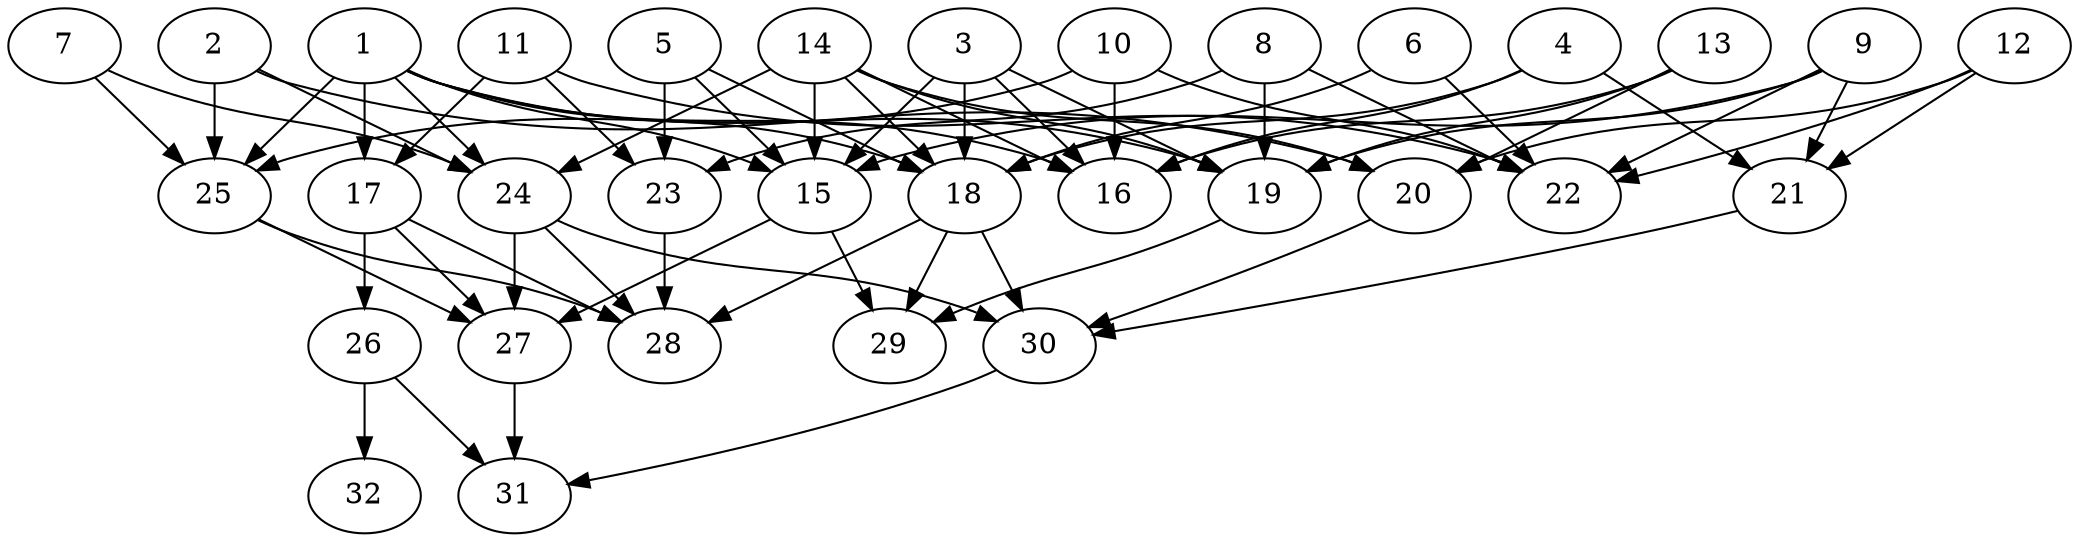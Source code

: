 // DAG (tier=2-normal, mode=data, n=32, ccr=0.403, fat=0.691, density=0.453, regular=0.419, jump=0.118, mindata=2097152, maxdata=16777216)
// DAG automatically generated by daggen at Sun Aug 24 16:33:34 2025
// /home/ermia/Project/Environments/daggen/bin/daggen --dot --ccr 0.403 --fat 0.691 --regular 0.419 --density 0.453 --jump 0.118 --mindata 2097152 --maxdata 16777216 -n 32 
digraph G {
  1 [size="120387525551274852352", alpha="0.11", expect_size="60193762775637426176"]
  1 -> 15 [size ="195049262415872"]
  1 -> 16 [size ="195049262415872"]
  1 -> 17 [size ="195049262415872"]
  1 -> 18 [size ="195049262415872"]
  1 -> 19 [size ="195049262415872"]
  1 -> 24 [size ="195049262415872"]
  1 -> 25 [size ="195049262415872"]
  2 [size="358031498184585920", alpha="0.09", expect_size="179015749092292960"]
  2 -> 20 [size ="489767879835648"]
  2 -> 24 [size ="489767879835648"]
  2 -> 25 [size ="489767879835648"]
  3 [size="525186037330776948736", alpha="0.18", expect_size="262593018665388474368"]
  3 -> 15 [size ="520753384521728"]
  3 -> 16 [size ="520753384521728"]
  3 -> 18 [size ="520753384521728"]
  3 -> 19 [size ="520753384521728"]
  4 [size="336729376637265", alpha="0.02", expect_size="168364688318632"]
  4 -> 16 [size ="35287526801408"]
  4 -> 18 [size ="35287526801408"]
  4 -> 21 [size ="35287526801408"]
  5 [size="78291723957487568", alpha="0.12", expect_size="39145861978743784"]
  5 -> 15 [size ="1285674971955200"]
  5 -> 18 [size ="1285674971955200"]
  5 -> 23 [size ="1285674971955200"]
  6 [size="936975625202993987584", alpha="0.07", expect_size="468487812601496993792"]
  6 -> 18 [size ="766023657586688"]
  6 -> 22 [size ="766023657586688"]
  7 [size="173146960787006291968", alpha="0.03", expect_size="86573480393503145984"]
  7 -> 24 [size ="248522989371392"]
  7 -> 25 [size ="248522989371392"]
  8 [size="7498907228075138", alpha="0.16", expect_size="3749453614037569"]
  8 -> 19 [size ="909930974412800"]
  8 -> 22 [size ="909930974412800"]
  8 -> 23 [size ="909930974412800"]
  9 [size="156709381478547456000", alpha="0.12", expect_size="78354690739273728000"]
  9 -> 15 [size ="232534101196800"]
  9 -> 19 [size ="232534101196800"]
  9 -> 21 [size ="232534101196800"]
  9 -> 22 [size ="232534101196800"]
  10 [size="73979984553862192", alpha="0.03", expect_size="36989992276931096"]
  10 -> 16 [size ="1299211039539200"]
  10 -> 22 [size ="1299211039539200"]
  10 -> 25 [size ="1299211039539200"]
  11 [size="1874457731833366016", alpha="0.11", expect_size="937228865916683008"]
  11 -> 17 [size ="884770812723200"]
  11 -> 22 [size ="884770812723200"]
  11 -> 23 [size ="884770812723200"]
  12 [size="11001282776034188", alpha="0.08", expect_size="5500641388017094"]
  12 -> 20 [size ="1211989439283200"]
  12 -> 21 [size ="1211989439283200"]
  12 -> 22 [size ="1211989439283200"]
  13 [size="4286846900701816160256", alpha="0.10", expect_size="2143423450350908080128"]
  13 -> 16 [size ="2111131581677568"]
  13 -> 19 [size ="2111131581677568"]
  13 -> 20 [size ="2111131581677568"]
  14 [size="2400075825283072000000", alpha="0.00", expect_size="1200037912641536000000"]
  14 -> 15 [size ="1434079723520000"]
  14 -> 16 [size ="1434079723520000"]
  14 -> 18 [size ="1434079723520000"]
  14 -> 19 [size ="1434079723520000"]
  14 -> 20 [size ="1434079723520000"]
  14 -> 24 [size ="1434079723520000"]
  15 [size="17972120093503300", alpha="0.18", expect_size="8986060046751650"]
  15 -> 27 [size ="373088046809088"]
  15 -> 29 [size ="373088046809088"]
  16 [size="24344540633664064", alpha="0.19", expect_size="12172270316832032"]
  17 [size="4413629144811999744", alpha="0.10", expect_size="2206814572405999872"]
  17 -> 26 [size ="1460745355132928"]
  17 -> 27 [size ="1460745355132928"]
  17 -> 28 [size ="1460745355132928"]
  18 [size="3287000112999432192000", alpha="0.09", expect_size="1643500056499716096000"]
  18 -> 28 [size ="1768573580083200"]
  18 -> 29 [size ="1768573580083200"]
  18 -> 30 [size ="1768573580083200"]
  19 [size="728610328807975168", alpha="0.00", expect_size="364305164403987584"]
  19 -> 29 [size ="345317518082048"]
  20 [size="1949751943626752000000", alpha="0.13", expect_size="974875971813376000000"]
  20 -> 30 [size ="1248560414720000"]
  21 [size="2009906185143720960", alpha="0.10", expect_size="1004953092571860480"]
  21 -> 30 [size ="1322701020987392"]
  22 [size="2546120361523544064000", alpha="0.02", expect_size="1273060180761772032000"]
  23 [size="58936852274013504", alpha="0.09", expect_size="29468426137006752"]
  23 -> 28 [size ="1314077590683648"]
  24 [size="80522702964528256", alpha="0.13", expect_size="40261351482264128"]
  24 -> 27 [size ="1708196574003200"]
  24 -> 28 [size ="1708196574003200"]
  24 -> 30 [size ="1708196574003200"]
  25 [size="74640748333763616", alpha="0.11", expect_size="37320374166881808"]
  25 -> 27 [size ="1209973656780800"]
  25 -> 28 [size ="1209973656780800"]
  26 [size="1272339884875272159232", alpha="0.18", expect_size="636169942437636079616"]
  26 -> 31 [size ="939345619976192"]
  26 -> 32 [size ="939345619976192"]
  27 [size="270795183389499232", alpha="0.03", expect_size="135397591694749616"]
  27 -> 31 [size ="620854375350272"]
  28 [size="1870308896449948024832", alpha="0.09", expect_size="935154448224974012416"]
  29 [size="4135236185103940096", alpha="0.11", expect_size="2067618092551970048"]
  30 [size="11262560958892998656", alpha="0.15", expect_size="5631280479446499328"]
  30 -> 31 [size ="40195869114368"]
  31 [size="4515020185408700", alpha="0.19", expect_size="2257510092704350"]
  32 [size="402946758540607356928", alpha="0.01", expect_size="201473379270303678464"]
}
